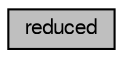 digraph G
{
  bgcolor="transparent";
  edge [fontname="FreeSans",fontsize="10",labelfontname="FreeSans",labelfontsize="10"];
  node [fontname="FreeSans",fontsize="10",shape=record];
  Node1 [label="reduced",height=0.2,width=0.4,color="black", fillcolor="grey75", style="filled" fontcolor="black"];
}
